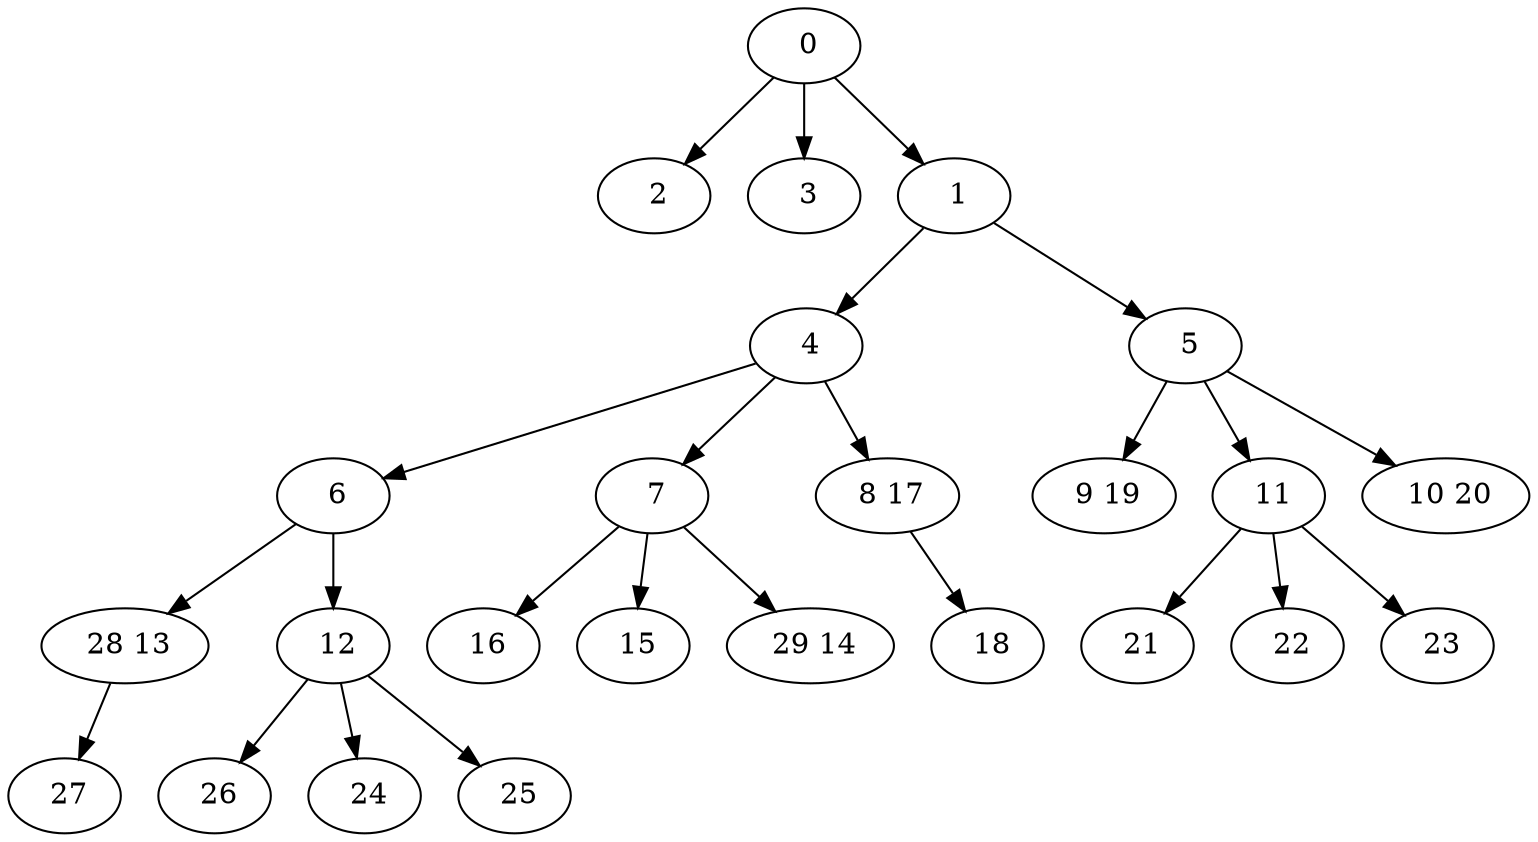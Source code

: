 digraph mytree {
" 0" -> " 2";
" 0" -> " 3";
" 0" -> " 1";
" 2";
" 3";
" 1" -> " 4";
" 1" -> " 5";
" 4" -> " 6";
" 4" -> " 7";
" 4" -> " 8 17";
" 5" -> " 9 19";
" 5" -> " 11";
" 5" -> " 10 20";
" 6" -> " 28 13";
" 6" -> " 12";
" 7" -> " 16";
" 7" -> " 15";
" 7" -> " 29 14";
" 8 17" -> " 18";
" 9 19";
" 11" -> " 21";
" 11" -> " 22";
" 11" -> " 23";
" 10 20";
" 16";
" 28 13" -> " 27";
" 26";
" 12" -> " 26";
" 12" -> " 24";
" 12" -> " 25";
" 15";
" 29 14";
" 18";
" 21";
" 22";
" 23";
" 27";
" 24";
" 25";
}
